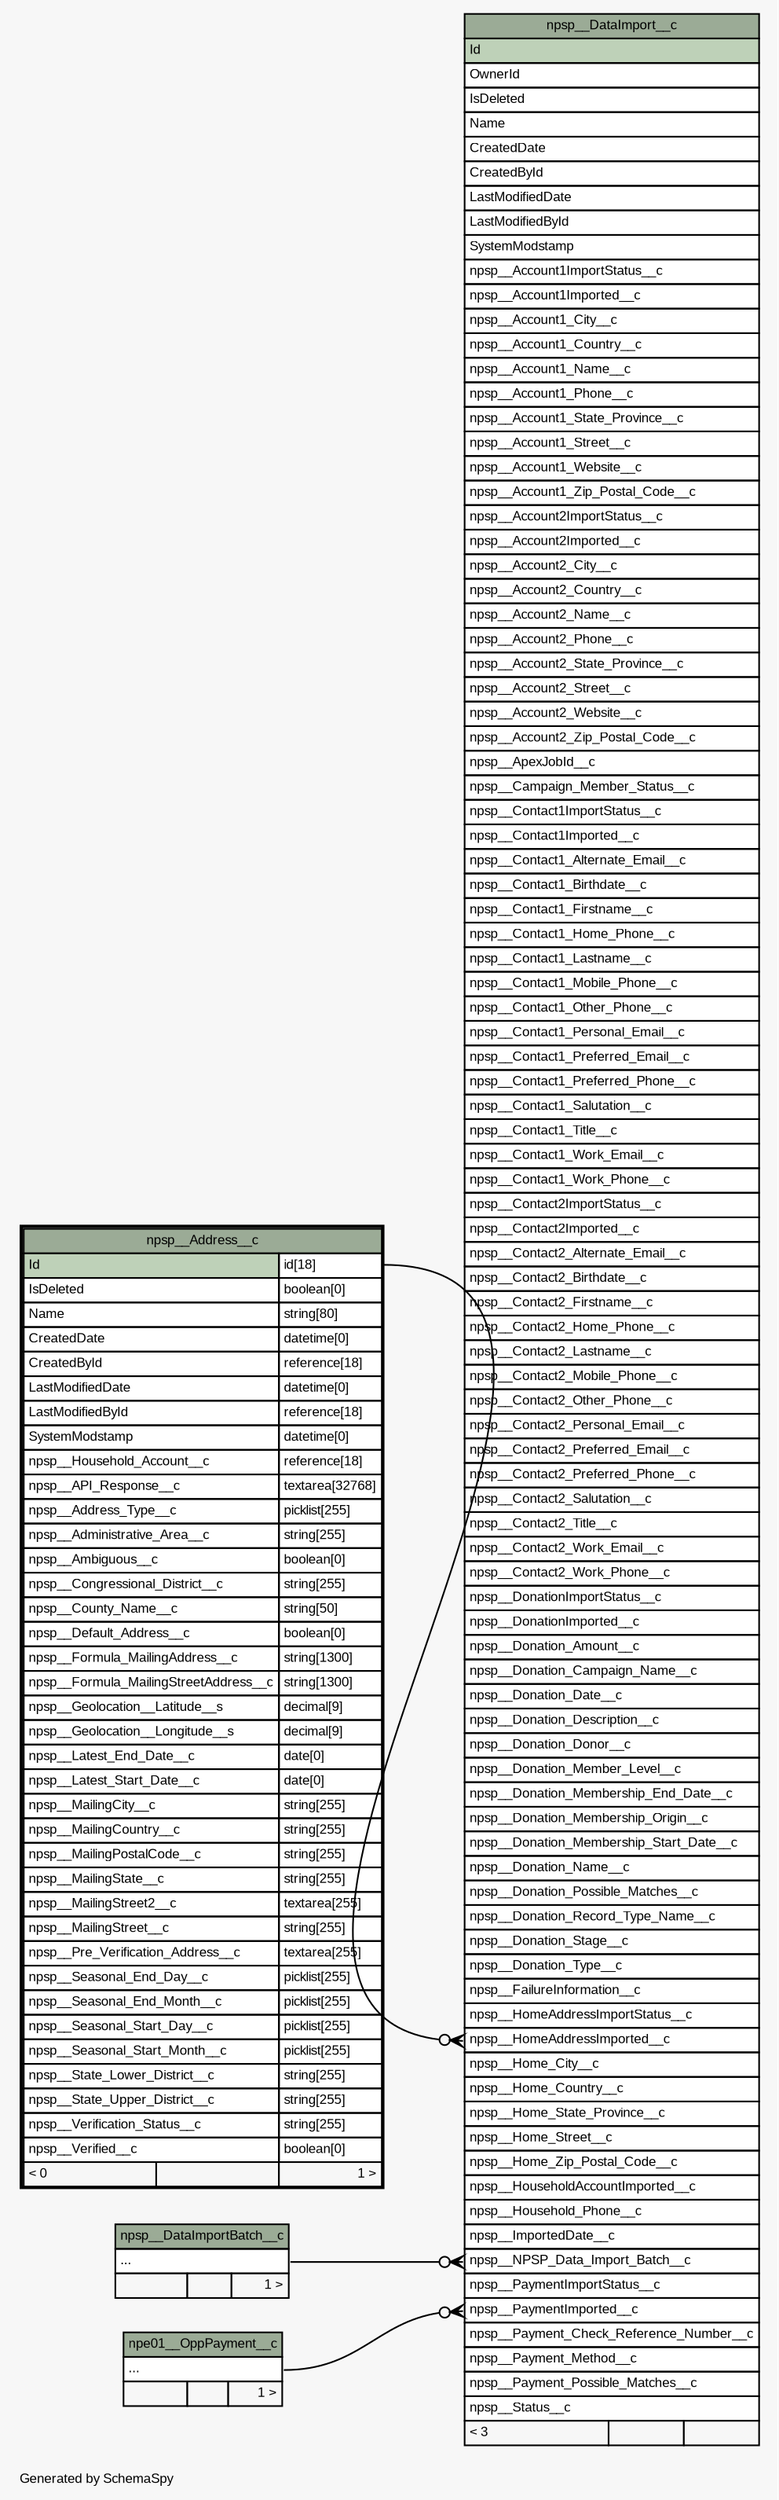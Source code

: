 // dot 2.40.1 on Mac OS X 10.12.6
// SchemaSpy rev 590
digraph "twoDegreesRelationshipsDiagram" {
  graph [
    rankdir="RL"
    bgcolor="#f7f7f7"
    label="\nGenerated by SchemaSpy"
    labeljust="l"
    nodesep="0.18"
    ranksep="0.46"
    fontname="Arial"
    fontsize="8"
  ];
  node [
    fontname="Arial"
    fontsize="8"
    shape="plaintext"
  ];
  edge [
    arrowsize="0.8"
  ];
  "npsp__DataImport__c":"npsp__HomeAddressImported__c":w -> "npsp__Address__c":"Id.type":e [arrowhead=none dir=back arrowtail=crowodot];
  "npsp__DataImport__c":"npsp__NPSP_Data_Import_Batch__c":w -> "npsp__DataImportBatch__c":"elipses":e [arrowhead=none dir=back arrowtail=crowodot];
  "npsp__DataImport__c":"npsp__PaymentImported__c":w -> "npe01__OppPayment__c":"elipses":e [arrowhead=none dir=back arrowtail=crowodot];
  "npe01__OppPayment__c" [
    label=<
    <TABLE BORDER="0" CELLBORDER="1" CELLSPACING="0" BGCOLOR="#ffffff">
      <TR><TD COLSPAN="3" BGCOLOR="#9bab96" ALIGN="CENTER">npe01__OppPayment__c</TD></TR>
      <TR><TD PORT="elipses" COLSPAN="3" ALIGN="LEFT">...</TD></TR>
      <TR><TD ALIGN="LEFT" BGCOLOR="#f7f7f7">  </TD><TD ALIGN="RIGHT" BGCOLOR="#f7f7f7">  </TD><TD ALIGN="RIGHT" BGCOLOR="#f7f7f7">1 &gt;</TD></TR>
    </TABLE>>
    URL="npe01__OppPayment__c.html"
    tooltip="npe01__OppPayment__c"
  ];
  "npsp__Address__c" [
    label=<
    <TABLE BORDER="2" CELLBORDER="1" CELLSPACING="0" BGCOLOR="#ffffff">
      <TR><TD COLSPAN="3" BGCOLOR="#9bab96" ALIGN="CENTER">npsp__Address__c</TD></TR>
      <TR><TD PORT="Id" COLSPAN="2" BGCOLOR="#bed1b8" ALIGN="LEFT">Id</TD><TD PORT="Id.type" ALIGN="LEFT">id[18]</TD></TR>
      <TR><TD PORT="IsDeleted" COLSPAN="2" ALIGN="LEFT">IsDeleted</TD><TD PORT="IsDeleted.type" ALIGN="LEFT">boolean[0]</TD></TR>
      <TR><TD PORT="Name" COLSPAN="2" ALIGN="LEFT">Name</TD><TD PORT="Name.type" ALIGN="LEFT">string[80]</TD></TR>
      <TR><TD PORT="CreatedDate" COLSPAN="2" ALIGN="LEFT">CreatedDate</TD><TD PORT="CreatedDate.type" ALIGN="LEFT">datetime[0]</TD></TR>
      <TR><TD PORT="CreatedById" COLSPAN="2" ALIGN="LEFT">CreatedById</TD><TD PORT="CreatedById.type" ALIGN="LEFT">reference[18]</TD></TR>
      <TR><TD PORT="LastModifiedDate" COLSPAN="2" ALIGN="LEFT">LastModifiedDate</TD><TD PORT="LastModifiedDate.type" ALIGN="LEFT">datetime[0]</TD></TR>
      <TR><TD PORT="LastModifiedById" COLSPAN="2" ALIGN="LEFT">LastModifiedById</TD><TD PORT="LastModifiedById.type" ALIGN="LEFT">reference[18]</TD></TR>
      <TR><TD PORT="SystemModstamp" COLSPAN="2" ALIGN="LEFT">SystemModstamp</TD><TD PORT="SystemModstamp.type" ALIGN="LEFT">datetime[0]</TD></TR>
      <TR><TD PORT="npsp__Household_Account__c" COLSPAN="2" ALIGN="LEFT">npsp__Household_Account__c</TD><TD PORT="npsp__Household_Account__c.type" ALIGN="LEFT">reference[18]</TD></TR>
      <TR><TD PORT="npsp__API_Response__c" COLSPAN="2" ALIGN="LEFT">npsp__API_Response__c</TD><TD PORT="npsp__API_Response__c.type" ALIGN="LEFT">textarea[32768]</TD></TR>
      <TR><TD PORT="npsp__Address_Type__c" COLSPAN="2" ALIGN="LEFT">npsp__Address_Type__c</TD><TD PORT="npsp__Address_Type__c.type" ALIGN="LEFT">picklist[255]</TD></TR>
      <TR><TD PORT="npsp__Administrative_Area__c" COLSPAN="2" ALIGN="LEFT">npsp__Administrative_Area__c</TD><TD PORT="npsp__Administrative_Area__c.type" ALIGN="LEFT">string[255]</TD></TR>
      <TR><TD PORT="npsp__Ambiguous__c" COLSPAN="2" ALIGN="LEFT">npsp__Ambiguous__c</TD><TD PORT="npsp__Ambiguous__c.type" ALIGN="LEFT">boolean[0]</TD></TR>
      <TR><TD PORT="npsp__Congressional_District__c" COLSPAN="2" ALIGN="LEFT">npsp__Congressional_District__c</TD><TD PORT="npsp__Congressional_District__c.type" ALIGN="LEFT">string[255]</TD></TR>
      <TR><TD PORT="npsp__County_Name__c" COLSPAN="2" ALIGN="LEFT">npsp__County_Name__c</TD><TD PORT="npsp__County_Name__c.type" ALIGN="LEFT">string[50]</TD></TR>
      <TR><TD PORT="npsp__Default_Address__c" COLSPAN="2" ALIGN="LEFT">npsp__Default_Address__c</TD><TD PORT="npsp__Default_Address__c.type" ALIGN="LEFT">boolean[0]</TD></TR>
      <TR><TD PORT="npsp__Formula_MailingAddress__c" COLSPAN="2" ALIGN="LEFT">npsp__Formula_MailingAddress__c</TD><TD PORT="npsp__Formula_MailingAddress__c.type" ALIGN="LEFT">string[1300]</TD></TR>
      <TR><TD PORT="npsp__Formula_MailingStreetAddress__c" COLSPAN="2" ALIGN="LEFT">npsp__Formula_MailingStreetAddress__c</TD><TD PORT="npsp__Formula_MailingStreetAddress__c.type" ALIGN="LEFT">string[1300]</TD></TR>
      <TR><TD PORT="npsp__Geolocation__Latitude__s" COLSPAN="2" ALIGN="LEFT">npsp__Geolocation__Latitude__s</TD><TD PORT="npsp__Geolocation__Latitude__s.type" ALIGN="LEFT">decimal[9]</TD></TR>
      <TR><TD PORT="npsp__Geolocation__Longitude__s" COLSPAN="2" ALIGN="LEFT">npsp__Geolocation__Longitude__s</TD><TD PORT="npsp__Geolocation__Longitude__s.type" ALIGN="LEFT">decimal[9]</TD></TR>
      <TR><TD PORT="npsp__Latest_End_Date__c" COLSPAN="2" ALIGN="LEFT">npsp__Latest_End_Date__c</TD><TD PORT="npsp__Latest_End_Date__c.type" ALIGN="LEFT">date[0]</TD></TR>
      <TR><TD PORT="npsp__Latest_Start_Date__c" COLSPAN="2" ALIGN="LEFT">npsp__Latest_Start_Date__c</TD><TD PORT="npsp__Latest_Start_Date__c.type" ALIGN="LEFT">date[0]</TD></TR>
      <TR><TD PORT="npsp__MailingCity__c" COLSPAN="2" ALIGN="LEFT">npsp__MailingCity__c</TD><TD PORT="npsp__MailingCity__c.type" ALIGN="LEFT">string[255]</TD></TR>
      <TR><TD PORT="npsp__MailingCountry__c" COLSPAN="2" ALIGN="LEFT">npsp__MailingCountry__c</TD><TD PORT="npsp__MailingCountry__c.type" ALIGN="LEFT">string[255]</TD></TR>
      <TR><TD PORT="npsp__MailingPostalCode__c" COLSPAN="2" ALIGN="LEFT">npsp__MailingPostalCode__c</TD><TD PORT="npsp__MailingPostalCode__c.type" ALIGN="LEFT">string[255]</TD></TR>
      <TR><TD PORT="npsp__MailingState__c" COLSPAN="2" ALIGN="LEFT">npsp__MailingState__c</TD><TD PORT="npsp__MailingState__c.type" ALIGN="LEFT">string[255]</TD></TR>
      <TR><TD PORT="npsp__MailingStreet2__c" COLSPAN="2" ALIGN="LEFT">npsp__MailingStreet2__c</TD><TD PORT="npsp__MailingStreet2__c.type" ALIGN="LEFT">textarea[255]</TD></TR>
      <TR><TD PORT="npsp__MailingStreet__c" COLSPAN="2" ALIGN="LEFT">npsp__MailingStreet__c</TD><TD PORT="npsp__MailingStreet__c.type" ALIGN="LEFT">string[255]</TD></TR>
      <TR><TD PORT="npsp__Pre_Verification_Address__c" COLSPAN="2" ALIGN="LEFT">npsp__Pre_Verification_Address__c</TD><TD PORT="npsp__Pre_Verification_Address__c.type" ALIGN="LEFT">textarea[255]</TD></TR>
      <TR><TD PORT="npsp__Seasonal_End_Day__c" COLSPAN="2" ALIGN="LEFT">npsp__Seasonal_End_Day__c</TD><TD PORT="npsp__Seasonal_End_Day__c.type" ALIGN="LEFT">picklist[255]</TD></TR>
      <TR><TD PORT="npsp__Seasonal_End_Month__c" COLSPAN="2" ALIGN="LEFT">npsp__Seasonal_End_Month__c</TD><TD PORT="npsp__Seasonal_End_Month__c.type" ALIGN="LEFT">picklist[255]</TD></TR>
      <TR><TD PORT="npsp__Seasonal_Start_Day__c" COLSPAN="2" ALIGN="LEFT">npsp__Seasonal_Start_Day__c</TD><TD PORT="npsp__Seasonal_Start_Day__c.type" ALIGN="LEFT">picklist[255]</TD></TR>
      <TR><TD PORT="npsp__Seasonal_Start_Month__c" COLSPAN="2" ALIGN="LEFT">npsp__Seasonal_Start_Month__c</TD><TD PORT="npsp__Seasonal_Start_Month__c.type" ALIGN="LEFT">picklist[255]</TD></TR>
      <TR><TD PORT="npsp__State_Lower_District__c" COLSPAN="2" ALIGN="LEFT">npsp__State_Lower_District__c</TD><TD PORT="npsp__State_Lower_District__c.type" ALIGN="LEFT">string[255]</TD></TR>
      <TR><TD PORT="npsp__State_Upper_District__c" COLSPAN="2" ALIGN="LEFT">npsp__State_Upper_District__c</TD><TD PORT="npsp__State_Upper_District__c.type" ALIGN="LEFT">string[255]</TD></TR>
      <TR><TD PORT="npsp__Verification_Status__c" COLSPAN="2" ALIGN="LEFT">npsp__Verification_Status__c</TD><TD PORT="npsp__Verification_Status__c.type" ALIGN="LEFT">string[255]</TD></TR>
      <TR><TD PORT="npsp__Verified__c" COLSPAN="2" ALIGN="LEFT">npsp__Verified__c</TD><TD PORT="npsp__Verified__c.type" ALIGN="LEFT">boolean[0]</TD></TR>
      <TR><TD ALIGN="LEFT" BGCOLOR="#f7f7f7">&lt; 0</TD><TD ALIGN="RIGHT" BGCOLOR="#f7f7f7">  </TD><TD ALIGN="RIGHT" BGCOLOR="#f7f7f7">1 &gt;</TD></TR>
    </TABLE>>
    URL="npsp__Address__c.html"
    tooltip="npsp__Address__c"
  ];
  "npsp__DataImport__c" [
    label=<
    <TABLE BORDER="0" CELLBORDER="1" CELLSPACING="0" BGCOLOR="#ffffff">
      <TR><TD COLSPAN="3" BGCOLOR="#9bab96" ALIGN="CENTER">npsp__DataImport__c</TD></TR>
      <TR><TD PORT="Id" COLSPAN="3" BGCOLOR="#bed1b8" ALIGN="LEFT">Id</TD></TR>
      <TR><TD PORT="OwnerId" COLSPAN="3" ALIGN="LEFT">OwnerId</TD></TR>
      <TR><TD PORT="IsDeleted" COLSPAN="3" ALIGN="LEFT">IsDeleted</TD></TR>
      <TR><TD PORT="Name" COLSPAN="3" ALIGN="LEFT">Name</TD></TR>
      <TR><TD PORT="CreatedDate" COLSPAN="3" ALIGN="LEFT">CreatedDate</TD></TR>
      <TR><TD PORT="CreatedById" COLSPAN="3" ALIGN="LEFT">CreatedById</TD></TR>
      <TR><TD PORT="LastModifiedDate" COLSPAN="3" ALIGN="LEFT">LastModifiedDate</TD></TR>
      <TR><TD PORT="LastModifiedById" COLSPAN="3" ALIGN="LEFT">LastModifiedById</TD></TR>
      <TR><TD PORT="SystemModstamp" COLSPAN="3" ALIGN="LEFT">SystemModstamp</TD></TR>
      <TR><TD PORT="npsp__Account1ImportStatus__c" COLSPAN="3" ALIGN="LEFT">npsp__Account1ImportStatus__c</TD></TR>
      <TR><TD PORT="npsp__Account1Imported__c" COLSPAN="3" ALIGN="LEFT">npsp__Account1Imported__c</TD></TR>
      <TR><TD PORT="npsp__Account1_City__c" COLSPAN="3" ALIGN="LEFT">npsp__Account1_City__c</TD></TR>
      <TR><TD PORT="npsp__Account1_Country__c" COLSPAN="3" ALIGN="LEFT">npsp__Account1_Country__c</TD></TR>
      <TR><TD PORT="npsp__Account1_Name__c" COLSPAN="3" ALIGN="LEFT">npsp__Account1_Name__c</TD></TR>
      <TR><TD PORT="npsp__Account1_Phone__c" COLSPAN="3" ALIGN="LEFT">npsp__Account1_Phone__c</TD></TR>
      <TR><TD PORT="npsp__Account1_State_Province__c" COLSPAN="3" ALIGN="LEFT">npsp__Account1_State_Province__c</TD></TR>
      <TR><TD PORT="npsp__Account1_Street__c" COLSPAN="3" ALIGN="LEFT">npsp__Account1_Street__c</TD></TR>
      <TR><TD PORT="npsp__Account1_Website__c" COLSPAN="3" ALIGN="LEFT">npsp__Account1_Website__c</TD></TR>
      <TR><TD PORT="npsp__Account1_Zip_Postal_Code__c" COLSPAN="3" ALIGN="LEFT">npsp__Account1_Zip_Postal_Code__c</TD></TR>
      <TR><TD PORT="npsp__Account2ImportStatus__c" COLSPAN="3" ALIGN="LEFT">npsp__Account2ImportStatus__c</TD></TR>
      <TR><TD PORT="npsp__Account2Imported__c" COLSPAN="3" ALIGN="LEFT">npsp__Account2Imported__c</TD></TR>
      <TR><TD PORT="npsp__Account2_City__c" COLSPAN="3" ALIGN="LEFT">npsp__Account2_City__c</TD></TR>
      <TR><TD PORT="npsp__Account2_Country__c" COLSPAN="3" ALIGN="LEFT">npsp__Account2_Country__c</TD></TR>
      <TR><TD PORT="npsp__Account2_Name__c" COLSPAN="3" ALIGN="LEFT">npsp__Account2_Name__c</TD></TR>
      <TR><TD PORT="npsp__Account2_Phone__c" COLSPAN="3" ALIGN="LEFT">npsp__Account2_Phone__c</TD></TR>
      <TR><TD PORT="npsp__Account2_State_Province__c" COLSPAN="3" ALIGN="LEFT">npsp__Account2_State_Province__c</TD></TR>
      <TR><TD PORT="npsp__Account2_Street__c" COLSPAN="3" ALIGN="LEFT">npsp__Account2_Street__c</TD></TR>
      <TR><TD PORT="npsp__Account2_Website__c" COLSPAN="3" ALIGN="LEFT">npsp__Account2_Website__c</TD></TR>
      <TR><TD PORT="npsp__Account2_Zip_Postal_Code__c" COLSPAN="3" ALIGN="LEFT">npsp__Account2_Zip_Postal_Code__c</TD></TR>
      <TR><TD PORT="npsp__ApexJobId__c" COLSPAN="3" ALIGN="LEFT">npsp__ApexJobId__c</TD></TR>
      <TR><TD PORT="npsp__Campaign_Member_Status__c" COLSPAN="3" ALIGN="LEFT">npsp__Campaign_Member_Status__c</TD></TR>
      <TR><TD PORT="npsp__Contact1ImportStatus__c" COLSPAN="3" ALIGN="LEFT">npsp__Contact1ImportStatus__c</TD></TR>
      <TR><TD PORT="npsp__Contact1Imported__c" COLSPAN="3" ALIGN="LEFT">npsp__Contact1Imported__c</TD></TR>
      <TR><TD PORT="npsp__Contact1_Alternate_Email__c" COLSPAN="3" ALIGN="LEFT">npsp__Contact1_Alternate_Email__c</TD></TR>
      <TR><TD PORT="npsp__Contact1_Birthdate__c" COLSPAN="3" ALIGN="LEFT">npsp__Contact1_Birthdate__c</TD></TR>
      <TR><TD PORT="npsp__Contact1_Firstname__c" COLSPAN="3" ALIGN="LEFT">npsp__Contact1_Firstname__c</TD></TR>
      <TR><TD PORT="npsp__Contact1_Home_Phone__c" COLSPAN="3" ALIGN="LEFT">npsp__Contact1_Home_Phone__c</TD></TR>
      <TR><TD PORT="npsp__Contact1_Lastname__c" COLSPAN="3" ALIGN="LEFT">npsp__Contact1_Lastname__c</TD></TR>
      <TR><TD PORT="npsp__Contact1_Mobile_Phone__c" COLSPAN="3" ALIGN="LEFT">npsp__Contact1_Mobile_Phone__c</TD></TR>
      <TR><TD PORT="npsp__Contact1_Other_Phone__c" COLSPAN="3" ALIGN="LEFT">npsp__Contact1_Other_Phone__c</TD></TR>
      <TR><TD PORT="npsp__Contact1_Personal_Email__c" COLSPAN="3" ALIGN="LEFT">npsp__Contact1_Personal_Email__c</TD></TR>
      <TR><TD PORT="npsp__Contact1_Preferred_Email__c" COLSPAN="3" ALIGN="LEFT">npsp__Contact1_Preferred_Email__c</TD></TR>
      <TR><TD PORT="npsp__Contact1_Preferred_Phone__c" COLSPAN="3" ALIGN="LEFT">npsp__Contact1_Preferred_Phone__c</TD></TR>
      <TR><TD PORT="npsp__Contact1_Salutation__c" COLSPAN="3" ALIGN="LEFT">npsp__Contact1_Salutation__c</TD></TR>
      <TR><TD PORT="npsp__Contact1_Title__c" COLSPAN="3" ALIGN="LEFT">npsp__Contact1_Title__c</TD></TR>
      <TR><TD PORT="npsp__Contact1_Work_Email__c" COLSPAN="3" ALIGN="LEFT">npsp__Contact1_Work_Email__c</TD></TR>
      <TR><TD PORT="npsp__Contact1_Work_Phone__c" COLSPAN="3" ALIGN="LEFT">npsp__Contact1_Work_Phone__c</TD></TR>
      <TR><TD PORT="npsp__Contact2ImportStatus__c" COLSPAN="3" ALIGN="LEFT">npsp__Contact2ImportStatus__c</TD></TR>
      <TR><TD PORT="npsp__Contact2Imported__c" COLSPAN="3" ALIGN="LEFT">npsp__Contact2Imported__c</TD></TR>
      <TR><TD PORT="npsp__Contact2_Alternate_Email__c" COLSPAN="3" ALIGN="LEFT">npsp__Contact2_Alternate_Email__c</TD></TR>
      <TR><TD PORT="npsp__Contact2_Birthdate__c" COLSPAN="3" ALIGN="LEFT">npsp__Contact2_Birthdate__c</TD></TR>
      <TR><TD PORT="npsp__Contact2_Firstname__c" COLSPAN="3" ALIGN="LEFT">npsp__Contact2_Firstname__c</TD></TR>
      <TR><TD PORT="npsp__Contact2_Home_Phone__c" COLSPAN="3" ALIGN="LEFT">npsp__Contact2_Home_Phone__c</TD></TR>
      <TR><TD PORT="npsp__Contact2_Lastname__c" COLSPAN="3" ALIGN="LEFT">npsp__Contact2_Lastname__c</TD></TR>
      <TR><TD PORT="npsp__Contact2_Mobile_Phone__c" COLSPAN="3" ALIGN="LEFT">npsp__Contact2_Mobile_Phone__c</TD></TR>
      <TR><TD PORT="npsp__Contact2_Other_Phone__c" COLSPAN="3" ALIGN="LEFT">npsp__Contact2_Other_Phone__c</TD></TR>
      <TR><TD PORT="npsp__Contact2_Personal_Email__c" COLSPAN="3" ALIGN="LEFT">npsp__Contact2_Personal_Email__c</TD></TR>
      <TR><TD PORT="npsp__Contact2_Preferred_Email__c" COLSPAN="3" ALIGN="LEFT">npsp__Contact2_Preferred_Email__c</TD></TR>
      <TR><TD PORT="npsp__Contact2_Preferred_Phone__c" COLSPAN="3" ALIGN="LEFT">npsp__Contact2_Preferred_Phone__c</TD></TR>
      <TR><TD PORT="npsp__Contact2_Salutation__c" COLSPAN="3" ALIGN="LEFT">npsp__Contact2_Salutation__c</TD></TR>
      <TR><TD PORT="npsp__Contact2_Title__c" COLSPAN="3" ALIGN="LEFT">npsp__Contact2_Title__c</TD></TR>
      <TR><TD PORT="npsp__Contact2_Work_Email__c" COLSPAN="3" ALIGN="LEFT">npsp__Contact2_Work_Email__c</TD></TR>
      <TR><TD PORT="npsp__Contact2_Work_Phone__c" COLSPAN="3" ALIGN="LEFT">npsp__Contact2_Work_Phone__c</TD></TR>
      <TR><TD PORT="npsp__DonationImportStatus__c" COLSPAN="3" ALIGN="LEFT">npsp__DonationImportStatus__c</TD></TR>
      <TR><TD PORT="npsp__DonationImported__c" COLSPAN="3" ALIGN="LEFT">npsp__DonationImported__c</TD></TR>
      <TR><TD PORT="npsp__Donation_Amount__c" COLSPAN="3" ALIGN="LEFT">npsp__Donation_Amount__c</TD></TR>
      <TR><TD PORT="npsp__Donation_Campaign_Name__c" COLSPAN="3" ALIGN="LEFT">npsp__Donation_Campaign_Name__c</TD></TR>
      <TR><TD PORT="npsp__Donation_Date__c" COLSPAN="3" ALIGN="LEFT">npsp__Donation_Date__c</TD></TR>
      <TR><TD PORT="npsp__Donation_Description__c" COLSPAN="3" ALIGN="LEFT">npsp__Donation_Description__c</TD></TR>
      <TR><TD PORT="npsp__Donation_Donor__c" COLSPAN="3" ALIGN="LEFT">npsp__Donation_Donor__c</TD></TR>
      <TR><TD PORT="npsp__Donation_Member_Level__c" COLSPAN="3" ALIGN="LEFT">npsp__Donation_Member_Level__c</TD></TR>
      <TR><TD PORT="npsp__Donation_Membership_End_Date__c" COLSPAN="3" ALIGN="LEFT">npsp__Donation_Membership_End_Date__c</TD></TR>
      <TR><TD PORT="npsp__Donation_Membership_Origin__c" COLSPAN="3" ALIGN="LEFT">npsp__Donation_Membership_Origin__c</TD></TR>
      <TR><TD PORT="npsp__Donation_Membership_Start_Date__c" COLSPAN="3" ALIGN="LEFT">npsp__Donation_Membership_Start_Date__c</TD></TR>
      <TR><TD PORT="npsp__Donation_Name__c" COLSPAN="3" ALIGN="LEFT">npsp__Donation_Name__c</TD></TR>
      <TR><TD PORT="npsp__Donation_Possible_Matches__c" COLSPAN="3" ALIGN="LEFT">npsp__Donation_Possible_Matches__c</TD></TR>
      <TR><TD PORT="npsp__Donation_Record_Type_Name__c" COLSPAN="3" ALIGN="LEFT">npsp__Donation_Record_Type_Name__c</TD></TR>
      <TR><TD PORT="npsp__Donation_Stage__c" COLSPAN="3" ALIGN="LEFT">npsp__Donation_Stage__c</TD></TR>
      <TR><TD PORT="npsp__Donation_Type__c" COLSPAN="3" ALIGN="LEFT">npsp__Donation_Type__c</TD></TR>
      <TR><TD PORT="npsp__FailureInformation__c" COLSPAN="3" ALIGN="LEFT">npsp__FailureInformation__c</TD></TR>
      <TR><TD PORT="npsp__HomeAddressImportStatus__c" COLSPAN="3" ALIGN="LEFT">npsp__HomeAddressImportStatus__c</TD></TR>
      <TR><TD PORT="npsp__HomeAddressImported__c" COLSPAN="3" ALIGN="LEFT">npsp__HomeAddressImported__c</TD></TR>
      <TR><TD PORT="npsp__Home_City__c" COLSPAN="3" ALIGN="LEFT">npsp__Home_City__c</TD></TR>
      <TR><TD PORT="npsp__Home_Country__c" COLSPAN="3" ALIGN="LEFT">npsp__Home_Country__c</TD></TR>
      <TR><TD PORT="npsp__Home_State_Province__c" COLSPAN="3" ALIGN="LEFT">npsp__Home_State_Province__c</TD></TR>
      <TR><TD PORT="npsp__Home_Street__c" COLSPAN="3" ALIGN="LEFT">npsp__Home_Street__c</TD></TR>
      <TR><TD PORT="npsp__Home_Zip_Postal_Code__c" COLSPAN="3" ALIGN="LEFT">npsp__Home_Zip_Postal_Code__c</TD></TR>
      <TR><TD PORT="npsp__HouseholdAccountImported__c" COLSPAN="3" ALIGN="LEFT">npsp__HouseholdAccountImported__c</TD></TR>
      <TR><TD PORT="npsp__Household_Phone__c" COLSPAN="3" ALIGN="LEFT">npsp__Household_Phone__c</TD></TR>
      <TR><TD PORT="npsp__ImportedDate__c" COLSPAN="3" ALIGN="LEFT">npsp__ImportedDate__c</TD></TR>
      <TR><TD PORT="npsp__NPSP_Data_Import_Batch__c" COLSPAN="3" ALIGN="LEFT">npsp__NPSP_Data_Import_Batch__c</TD></TR>
      <TR><TD PORT="npsp__PaymentImportStatus__c" COLSPAN="3" ALIGN="LEFT">npsp__PaymentImportStatus__c</TD></TR>
      <TR><TD PORT="npsp__PaymentImported__c" COLSPAN="3" ALIGN="LEFT">npsp__PaymentImported__c</TD></TR>
      <TR><TD PORT="npsp__Payment_Check_Reference_Number__c" COLSPAN="3" ALIGN="LEFT">npsp__Payment_Check_Reference_Number__c</TD></TR>
      <TR><TD PORT="npsp__Payment_Method__c" COLSPAN="3" ALIGN="LEFT">npsp__Payment_Method__c</TD></TR>
      <TR><TD PORT="npsp__Payment_Possible_Matches__c" COLSPAN="3" ALIGN="LEFT">npsp__Payment_Possible_Matches__c</TD></TR>
      <TR><TD PORT="npsp__Status__c" COLSPAN="3" ALIGN="LEFT">npsp__Status__c</TD></TR>
      <TR><TD ALIGN="LEFT" BGCOLOR="#f7f7f7">&lt; 3</TD><TD ALIGN="RIGHT" BGCOLOR="#f7f7f7">  </TD><TD ALIGN="RIGHT" BGCOLOR="#f7f7f7">  </TD></TR>
    </TABLE>>
    URL="npsp__DataImport__c.html"
    tooltip="npsp__DataImport__c"
  ];
  "npsp__DataImportBatch__c" [
    label=<
    <TABLE BORDER="0" CELLBORDER="1" CELLSPACING="0" BGCOLOR="#ffffff">
      <TR><TD COLSPAN="3" BGCOLOR="#9bab96" ALIGN="CENTER">npsp__DataImportBatch__c</TD></TR>
      <TR><TD PORT="elipses" COLSPAN="3" ALIGN="LEFT">...</TD></TR>
      <TR><TD ALIGN="LEFT" BGCOLOR="#f7f7f7">  </TD><TD ALIGN="RIGHT" BGCOLOR="#f7f7f7">  </TD><TD ALIGN="RIGHT" BGCOLOR="#f7f7f7">1 &gt;</TD></TR>
    </TABLE>>
    URL="npsp__DataImportBatch__c.html"
    tooltip="npsp__DataImportBatch__c"
  ];
}
